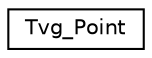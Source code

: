 digraph "Graphical Class Hierarchy"
{
 // LATEX_PDF_SIZE
  edge [fontname="Helvetica",fontsize="10",labelfontname="Helvetica",labelfontsize="10"];
  node [fontname="Helvetica",fontsize="10",shape=record];
  rankdir="LR";
  Node0 [label="Tvg_Point",height=0.2,width=0.4,color="black", fillcolor="white", style="filled",URL="$structTvg__Point.html",tooltip="A data structure representing a point in two-dimensional space."];
}
